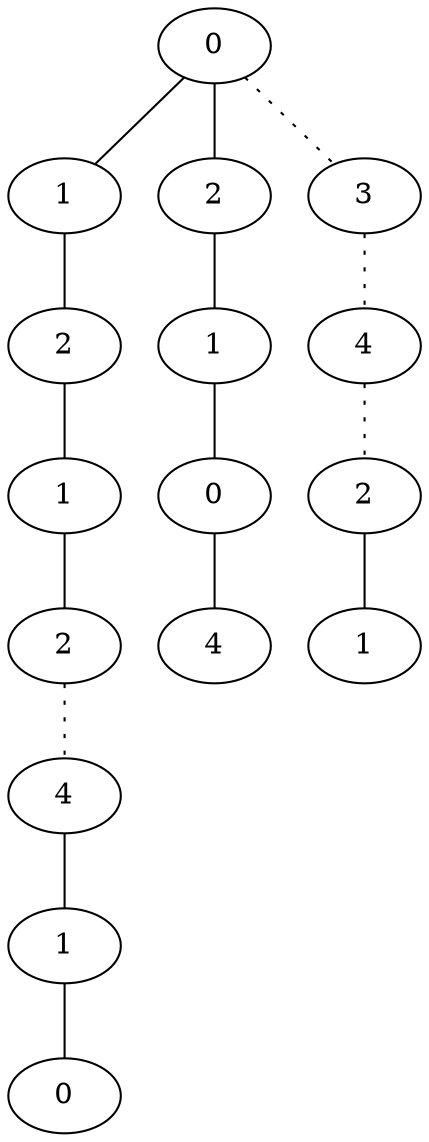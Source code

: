 graph {
a0[label=0];
a1[label=1];
a2[label=2];
a3[label=1];
a4[label=2];
a5[label=4];
a6[label=1];
a7[label=0];
a8[label=2];
a9[label=1];
a10[label=0];
a11[label=4];
a12[label=3];
a13[label=4];
a14[label=2];
a15[label=1];
a0 -- a1;
a0 -- a8;
a0 -- a12 [style=dotted];
a1 -- a2;
a2 -- a3;
a3 -- a4;
a4 -- a5 [style=dotted];
a5 -- a6;
a6 -- a7;
a8 -- a9;
a9 -- a10;
a10 -- a11;
a12 -- a13 [style=dotted];
a13 -- a14 [style=dotted];
a14 -- a15;
}
